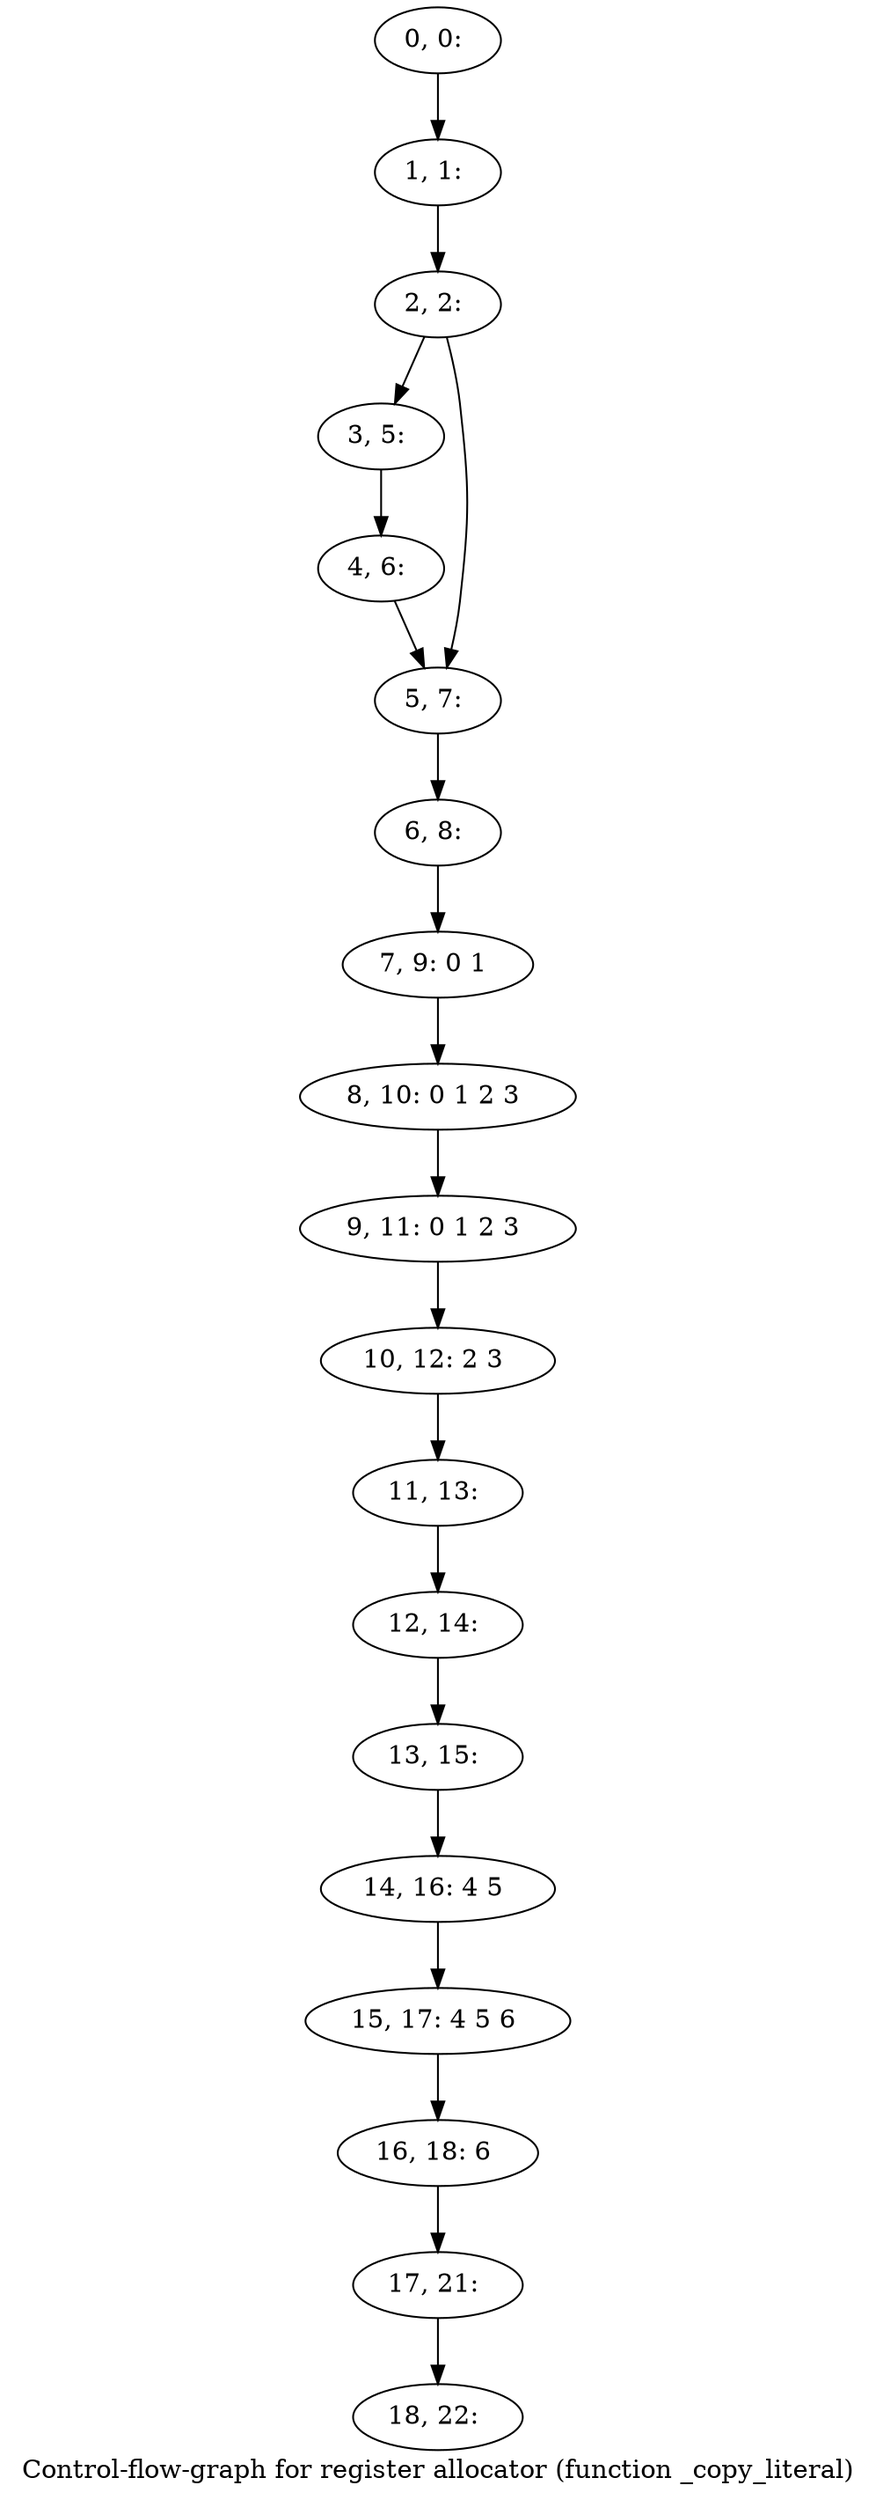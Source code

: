 digraph G {
graph [label="Control-flow-graph for register allocator (function _copy_literal)"]
0[label="0, 0: "];
1[label="1, 1: "];
2[label="2, 2: "];
3[label="3, 5: "];
4[label="4, 6: "];
5[label="5, 7: "];
6[label="6, 8: "];
7[label="7, 9: 0 1 "];
8[label="8, 10: 0 1 2 3 "];
9[label="9, 11: 0 1 2 3 "];
10[label="10, 12: 2 3 "];
11[label="11, 13: "];
12[label="12, 14: "];
13[label="13, 15: "];
14[label="14, 16: 4 5 "];
15[label="15, 17: 4 5 6 "];
16[label="16, 18: 6 "];
17[label="17, 21: "];
18[label="18, 22: "];
0->1 ;
1->2 ;
2->3 ;
2->5 ;
3->4 ;
4->5 ;
5->6 ;
6->7 ;
7->8 ;
8->9 ;
9->10 ;
10->11 ;
11->12 ;
12->13 ;
13->14 ;
14->15 ;
15->16 ;
16->17 ;
17->18 ;
}
